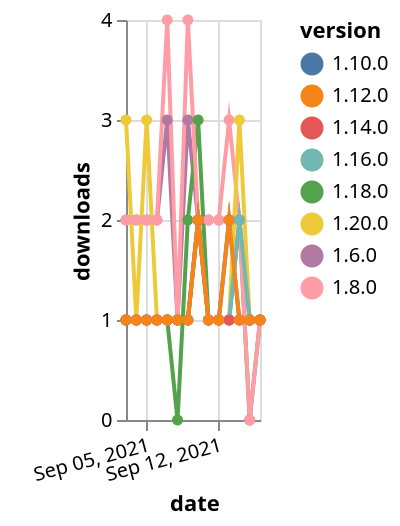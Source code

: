 {"$schema": "https://vega.github.io/schema/vega-lite/v5.json", "description": "A simple bar chart with embedded data.", "data": {"values": [{"date": "2021-09-03", "total": 2397, "delta": 2, "version": "1.6.0"}, {"date": "2021-09-04", "total": 2399, "delta": 2, "version": "1.6.0"}, {"date": "2021-09-05", "total": 2401, "delta": 2, "version": "1.6.0"}, {"date": "2021-09-06", "total": 2403, "delta": 2, "version": "1.6.0"}, {"date": "2021-09-07", "total": 2406, "delta": 3, "version": "1.6.0"}, {"date": "2021-09-08", "total": 2407, "delta": 1, "version": "1.6.0"}, {"date": "2021-09-09", "total": 2410, "delta": 3, "version": "1.6.0"}, {"date": "2021-09-10", "total": 2412, "delta": 2, "version": "1.6.0"}, {"date": "2021-09-11", "total": 2414, "delta": 2, "version": "1.6.0"}, {"date": "2021-09-12", "total": 2416, "delta": 2, "version": "1.6.0"}, {"date": "2021-09-13", "total": 2418, "delta": 2, "version": "1.6.0"}, {"date": "2021-09-14", "total": 2420, "delta": 2, "version": "1.6.0"}, {"date": "2021-09-15", "total": 2421, "delta": 1, "version": "1.6.0"}, {"date": "2021-09-16", "total": 2422, "delta": 1, "version": "1.6.0"}, {"date": "2021-09-03", "total": 215, "delta": 1, "version": "1.18.0"}, {"date": "2021-09-04", "total": 216, "delta": 1, "version": "1.18.0"}, {"date": "2021-09-05", "total": 217, "delta": 1, "version": "1.18.0"}, {"date": "2021-09-06", "total": 218, "delta": 1, "version": "1.18.0"}, {"date": "2021-09-07", "total": 219, "delta": 1, "version": "1.18.0"}, {"date": "2021-09-08", "total": 219, "delta": 0, "version": "1.18.0"}, {"date": "2021-09-09", "total": 221, "delta": 2, "version": "1.18.0"}, {"date": "2021-09-10", "total": 224, "delta": 3, "version": "1.18.0"}, {"date": "2021-09-11", "total": 225, "delta": 1, "version": "1.18.0"}, {"date": "2021-09-12", "total": 226, "delta": 1, "version": "1.18.0"}, {"date": "2021-09-13", "total": 227, "delta": 1, "version": "1.18.0"}, {"date": "2021-09-14", "total": 229, "delta": 2, "version": "1.18.0"}, {"date": "2021-09-15", "total": 229, "delta": 0, "version": "1.18.0"}, {"date": "2021-09-16", "total": 230, "delta": 1, "version": "1.18.0"}, {"date": "2021-09-03", "total": 2574, "delta": 2, "version": "1.8.0"}, {"date": "2021-09-04", "total": 2576, "delta": 2, "version": "1.8.0"}, {"date": "2021-09-05", "total": 2578, "delta": 2, "version": "1.8.0"}, {"date": "2021-09-06", "total": 2580, "delta": 2, "version": "1.8.0"}, {"date": "2021-09-07", "total": 2584, "delta": 4, "version": "1.8.0"}, {"date": "2021-09-08", "total": 2585, "delta": 1, "version": "1.8.0"}, {"date": "2021-09-09", "total": 2589, "delta": 4, "version": "1.8.0"}, {"date": "2021-09-10", "total": 2591, "delta": 2, "version": "1.8.0"}, {"date": "2021-09-11", "total": 2593, "delta": 2, "version": "1.8.0"}, {"date": "2021-09-12", "total": 2595, "delta": 2, "version": "1.8.0"}, {"date": "2021-09-13", "total": 2598, "delta": 3, "version": "1.8.0"}, {"date": "2021-09-14", "total": 2600, "delta": 2, "version": "1.8.0"}, {"date": "2021-09-15", "total": 2600, "delta": 0, "version": "1.8.0"}, {"date": "2021-09-16", "total": 2601, "delta": 1, "version": "1.8.0"}, {"date": "2021-09-03", "total": 266, "delta": 1, "version": "1.10.0"}, {"date": "2021-09-04", "total": 267, "delta": 1, "version": "1.10.0"}, {"date": "2021-09-05", "total": 268, "delta": 1, "version": "1.10.0"}, {"date": "2021-09-06", "total": 269, "delta": 1, "version": "1.10.0"}, {"date": "2021-09-07", "total": 270, "delta": 1, "version": "1.10.0"}, {"date": "2021-09-08", "total": 271, "delta": 1, "version": "1.10.0"}, {"date": "2021-09-09", "total": 272, "delta": 1, "version": "1.10.0"}, {"date": "2021-09-10", "total": 274, "delta": 2, "version": "1.10.0"}, {"date": "2021-09-11", "total": 275, "delta": 1, "version": "1.10.0"}, {"date": "2021-09-12", "total": 276, "delta": 1, "version": "1.10.0"}, {"date": "2021-09-13", "total": 278, "delta": 2, "version": "1.10.0"}, {"date": "2021-09-14", "total": 279, "delta": 1, "version": "1.10.0"}, {"date": "2021-09-15", "total": 280, "delta": 1, "version": "1.10.0"}, {"date": "2021-09-16", "total": 281, "delta": 1, "version": "1.10.0"}, {"date": "2021-09-03", "total": 131, "delta": 3, "version": "1.20.0"}, {"date": "2021-09-04", "total": 132, "delta": 1, "version": "1.20.0"}, {"date": "2021-09-05", "total": 135, "delta": 3, "version": "1.20.0"}, {"date": "2021-09-06", "total": 136, "delta": 1, "version": "1.20.0"}, {"date": "2021-09-07", "total": 137, "delta": 1, "version": "1.20.0"}, {"date": "2021-09-08", "total": 138, "delta": 1, "version": "1.20.0"}, {"date": "2021-09-09", "total": 139, "delta": 1, "version": "1.20.0"}, {"date": "2021-09-10", "total": 141, "delta": 2, "version": "1.20.0"}, {"date": "2021-09-11", "total": 142, "delta": 1, "version": "1.20.0"}, {"date": "2021-09-12", "total": 143, "delta": 1, "version": "1.20.0"}, {"date": "2021-09-13", "total": 144, "delta": 1, "version": "1.20.0"}, {"date": "2021-09-14", "total": 147, "delta": 3, "version": "1.20.0"}, {"date": "2021-09-15", "total": 148, "delta": 1, "version": "1.20.0"}, {"date": "2021-09-16", "total": 149, "delta": 1, "version": "1.20.0"}, {"date": "2021-09-03", "total": 177, "delta": 1, "version": "1.16.0"}, {"date": "2021-09-04", "total": 178, "delta": 1, "version": "1.16.0"}, {"date": "2021-09-05", "total": 179, "delta": 1, "version": "1.16.0"}, {"date": "2021-09-06", "total": 180, "delta": 1, "version": "1.16.0"}, {"date": "2021-09-07", "total": 181, "delta": 1, "version": "1.16.0"}, {"date": "2021-09-08", "total": 182, "delta": 1, "version": "1.16.0"}, {"date": "2021-09-09", "total": 183, "delta": 1, "version": "1.16.0"}, {"date": "2021-09-10", "total": 185, "delta": 2, "version": "1.16.0"}, {"date": "2021-09-11", "total": 186, "delta": 1, "version": "1.16.0"}, {"date": "2021-09-12", "total": 187, "delta": 1, "version": "1.16.0"}, {"date": "2021-09-13", "total": 188, "delta": 1, "version": "1.16.0"}, {"date": "2021-09-14", "total": 190, "delta": 2, "version": "1.16.0"}, {"date": "2021-09-15", "total": 191, "delta": 1, "version": "1.16.0"}, {"date": "2021-09-16", "total": 192, "delta": 1, "version": "1.16.0"}, {"date": "2021-09-03", "total": 210, "delta": 1, "version": "1.14.0"}, {"date": "2021-09-04", "total": 211, "delta": 1, "version": "1.14.0"}, {"date": "2021-09-05", "total": 212, "delta": 1, "version": "1.14.0"}, {"date": "2021-09-06", "total": 213, "delta": 1, "version": "1.14.0"}, {"date": "2021-09-07", "total": 214, "delta": 1, "version": "1.14.0"}, {"date": "2021-09-08", "total": 215, "delta": 1, "version": "1.14.0"}, {"date": "2021-09-09", "total": 216, "delta": 1, "version": "1.14.0"}, {"date": "2021-09-10", "total": 218, "delta": 2, "version": "1.14.0"}, {"date": "2021-09-11", "total": 219, "delta": 1, "version": "1.14.0"}, {"date": "2021-09-12", "total": 220, "delta": 1, "version": "1.14.0"}, {"date": "2021-09-13", "total": 221, "delta": 1, "version": "1.14.0"}, {"date": "2021-09-14", "total": 222, "delta": 1, "version": "1.14.0"}, {"date": "2021-09-15", "total": 223, "delta": 1, "version": "1.14.0"}, {"date": "2021-09-16", "total": 224, "delta": 1, "version": "1.14.0"}, {"date": "2021-09-03", "total": 211, "delta": 1, "version": "1.12.0"}, {"date": "2021-09-04", "total": 212, "delta": 1, "version": "1.12.0"}, {"date": "2021-09-05", "total": 213, "delta": 1, "version": "1.12.0"}, {"date": "2021-09-06", "total": 214, "delta": 1, "version": "1.12.0"}, {"date": "2021-09-07", "total": 215, "delta": 1, "version": "1.12.0"}, {"date": "2021-09-08", "total": 216, "delta": 1, "version": "1.12.0"}, {"date": "2021-09-09", "total": 217, "delta": 1, "version": "1.12.0"}, {"date": "2021-09-10", "total": 219, "delta": 2, "version": "1.12.0"}, {"date": "2021-09-11", "total": 220, "delta": 1, "version": "1.12.0"}, {"date": "2021-09-12", "total": 221, "delta": 1, "version": "1.12.0"}, {"date": "2021-09-13", "total": 223, "delta": 2, "version": "1.12.0"}, {"date": "2021-09-14", "total": 224, "delta": 1, "version": "1.12.0"}, {"date": "2021-09-15", "total": 225, "delta": 1, "version": "1.12.0"}, {"date": "2021-09-16", "total": 226, "delta": 1, "version": "1.12.0"}]}, "width": "container", "mark": {"type": "line", "point": {"filled": true}}, "encoding": {"x": {"field": "date", "type": "temporal", "timeUnit": "yearmonthdate", "title": "date", "axis": {"labelAngle": -15}}, "y": {"field": "delta", "type": "quantitative", "title": "downloads"}, "color": {"field": "version", "type": "nominal"}, "tooltip": {"field": "delta"}}}